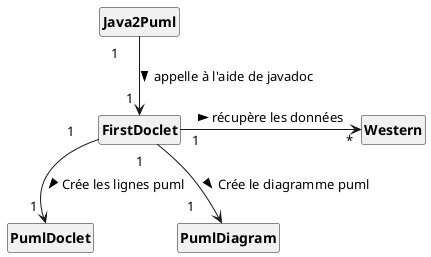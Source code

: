 @startuml
'https://plantuml.com/class-diagram
skinparam classAttributeIconSize 0
skinparam classFontStyle Bold
skinparam style strictuml
hide empty members

class FirstDoclet
class Western
class Java2Puml
class PumlDoclet
class PumlDiagram


FirstDoclet " 1\t" -> "\t*" Western : récupère les données >
Java2Puml " 1\t" --> "\t1" FirstDoclet : appelle à l'aide de javadoc >
FirstDoclet " 1\t" --> "\t1" PumlDoclet : Crée les lignes puml >
FirstDoclet  " 1\t" --> "1\t" PumlDiagram : Crée le diagramme puml >



@enduml